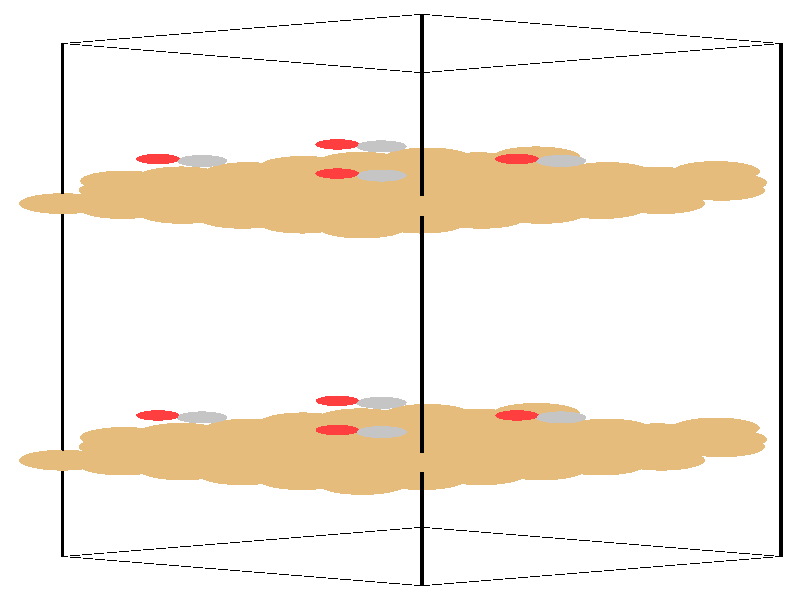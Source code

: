 #include "colors.inc"
#include "finish.inc"

global_settings {assumed_gamma 1 max_trace_level 6}
background {color White}
camera {orthographic
  right -24.13*x up 76.08*y
  direction 1.00*z
  location <0,0,50.00> look_at <0,0,0>}
light_source {<  2.00,   3.00,  40.00> color White
  area_light <0.70, 0, 0>, <0, 0.70, 0>, 3, 3
  adaptive 1 jitter}

#declare simple = finish {phong 0.7}
#declare pale = finish {ambient .5 diffuse .85 roughness .001 specular 0.200 }
#declare intermediate = finish {ambient 0.3 diffuse 0.6 specular 0.10 roughness 0.04 }
#declare vmd = finish {ambient .0 diffuse .65 phong 0.1 phong_size 40. specular 0.500 }
#declare jmol = finish {ambient .2 diffuse .6 specular 1 roughness .001 metallic}
#declare ase2 = finish {ambient 0.05 brilliance 3 diffuse 0.6 metallic specular 0.70 roughness 0.04 reflection 0.15}
#declare ase3 = finish {ambient .15 brilliance 2 diffuse .6 metallic specular 1. roughness .001 reflection .0}
#declare glass = finish {ambient .05 diffuse .3 specular 1. roughness .001}
#declare glass2 = finish {ambient .0 diffuse .3 specular 1. reflection .25 roughness .001}
#declare Rcell = 0.050;
#declare Rbond = 0.100;

#macro atom(LOC, R, COL, TRANS, FIN)
  sphere{LOC, R texture{pigment{color COL transmit TRANS} finish{FIN}}}
#end
#macro constrain(LOC, R, COL, TRANS FIN)
union{torus{R, Rcell rotate 45*z texture{pigment{color COL transmit TRANS} finish{FIN}}}
      torus{R, Rcell rotate -45*z texture{pigment{color COL transmit TRANS} finish{FIN}}}
      translate LOC}
#end

cylinder {<-10.17, -32.52, -33.83>, <  0.66, -36.23, -23.65>, Rcell pigment {Black}}
cylinder {<  0.66, -28.82, -44.00>, < 11.49, -32.52, -33.83>, Rcell pigment {Black}}
cylinder {<  0.66,  36.23, -20.33>, < 11.49,  32.52, -10.15>, Rcell pigment {Black}}
cylinder {<-10.17,  32.52, -10.15>, <  0.66,  28.82,   0.03>, Rcell pigment {Black}}
cylinder {<-10.17, -32.52, -33.83>, <  0.66, -28.82, -44.00>, Rcell pigment {Black}}
cylinder {<  0.66, -36.23, -23.65>, < 11.49, -32.52, -33.83>, Rcell pigment {Black}}
cylinder {<  0.66,  28.82,   0.03>, < 11.49,  32.52, -10.15>, Rcell pigment {Black}}
cylinder {<-10.17,  32.52, -10.15>, <  0.66,  36.23, -20.33>, Rcell pigment {Black}}
cylinder {<-10.17, -32.52, -33.83>, <-10.17,  32.52, -10.15>, Rcell pigment {Black}}
cylinder {<  0.66, -36.23, -23.65>, <  0.66,  28.82,   0.03>, Rcell pigment {Black}}
cylinder {< 11.49, -32.52, -33.83>, < 11.49,  32.52, -10.15>, Rcell pigment {Black}}
cylinder {<  0.66, -28.82, -44.00>, <  0.66,  36.23, -20.33>, Rcell pigment {Black}}
atom(<-10.17, -20.31, -29.38>, 1.32, rgb <0.78, 0.50, 0.20>, 0.0, ase3) // #0 
atom(< -8.37, -20.92, -27.68>, 1.32, rgb <0.78, 0.50, 0.20>, 0.0, ase3) // #1 
atom(< -6.56, -21.54, -25.99>, 1.32, rgb <0.78, 0.50, 0.20>, 0.0, ase3) // #2 
atom(< -8.37, -19.69, -31.08>, 1.32, rgb <0.78, 0.50, 0.20>, 0.0, ase3) // #3 
atom(< -6.56, -20.31, -29.38>, 1.32, rgb <0.78, 0.50, 0.20>, 0.0, ase3) // #4 
atom(< -4.76, -20.92, -27.68>, 1.32, rgb <0.78, 0.50, 0.20>, 0.0, ase3) // #5 
atom(< -6.56, -19.07, -32.77>, 1.32, rgb <0.78, 0.50, 0.20>, 0.0, ase3) // #6 
atom(< -4.76, -19.69, -31.08>, 1.32, rgb <0.78, 0.50, 0.20>, 0.0, ase3) // #7 
atom(< -2.95, -20.31, -29.38>, 1.32, rgb <0.78, 0.50, 0.20>, 0.0, ase3) // #8 
atom(< -8.37, -18.61, -28.76>, 1.32, rgb <0.78, 0.50, 0.20>, 0.0, ase3) // #9 
atom(< -6.56, -19.23, -27.07>, 1.32, rgb <0.78, 0.50, 0.20>, 0.0, ase3) // #10 
atom(< -4.76, -19.85, -25.37>, 1.32, rgb <0.78, 0.50, 0.20>, 0.0, ase3) // #11 
atom(< -6.56, -17.99, -30.46>, 1.32, rgb <0.78, 0.50, 0.20>, 0.0, ase3) // #12 
atom(< -4.76, -18.61, -28.76>, 1.32, rgb <0.78, 0.50, 0.20>, 0.0, ase3) // #13 
atom(< -2.95, -19.23, -27.07>, 1.32, rgb <0.78, 0.50, 0.20>, 0.0, ase3) // #14 
atom(< -4.76, -17.38, -32.15>, 1.32, rgb <0.78, 0.50, 0.20>, 0.0, ase3) // #15 
atom(< -2.95, -17.99, -30.46>, 1.32, rgb <0.78, 0.50, 0.20>, 0.0, ase3) // #16 
atom(< -1.14, -18.61, -28.76>, 1.32, rgb <0.78, 0.50, 0.20>, 0.0, ase3) // #17 
atom(<  0.71, -20.51, -18.14>, 1.32, rgb <0.78, 0.50, 0.20>, 0.0, ase3) // #18 
atom(< -8.33, -17.43, -26.57>, 1.32, rgb <0.78, 0.50, 0.20>, 0.0, ase3) // #19 
atom(<  4.11, -14.38, -34.76>, 1.32, rgb <0.78, 0.50, 0.20>, 0.0, ase3) // #20 
atom(<  2.50, -19.90, -19.75>, 1.32, rgb <0.78, 0.50, 0.20>, 0.0, ase3) // #21 
atom(< -6.59, -16.91, -28.27>, 1.32, rgb <0.78, 0.50, 0.20>, 0.0, ase3) // #22 
atom(< -4.90, -17.52, -26.49>, 1.32, rgb <0.78, 0.50, 0.20>, 0.0, ase3) // #23 
atom(<  4.34, -19.52, -21.50>, 1.32, rgb <0.78, 0.50, 0.20>, 0.0, ase3) // #24 
atom(< -4.58, -16.37, -29.81>, 1.32, rgb <0.78, 0.50, 0.20>, 0.0, ase3) // #25 
atom(< -3.05, -16.96, -27.96>, 1.32, rgb <0.78, 0.50, 0.20>, 0.0, ase3) // #26 
atom(< -7.30, -14.64, -29.05>, 0.66, rgb <1.00, 0.05, 0.05>, 0.0, ase3) // #27 
atom(< -5.97, -14.89, -29.09>, 0.76, rgb <0.56, 0.56, 0.56>, 0.0, ase3) // #28 
atom(<-10.17,  12.22, -17.54>, 1.32, rgb <0.78, 0.50, 0.20>, 0.0, ase3) // #29 
atom(< -8.37,  11.60, -15.85>, 1.32, rgb <0.78, 0.50, 0.20>, 0.0, ase3) // #30 
atom(< -6.56,  10.98, -14.15>, 1.32, rgb <0.78, 0.50, 0.20>, 0.0, ase3) // #31 
atom(< -8.37,  12.83, -19.24>, 1.32, rgb <0.78, 0.50, 0.20>, 0.0, ase3) // #32 
atom(< -6.56,  12.22, -17.54>, 1.32, rgb <0.78, 0.50, 0.20>, 0.0, ase3) // #33 
atom(< -4.76,  11.60, -15.85>, 1.32, rgb <0.78, 0.50, 0.20>, 0.0, ase3) // #34 
atom(< -6.56,  13.45, -20.93>, 1.32, rgb <0.78, 0.50, 0.20>, 0.0, ase3) // #35 
atom(< -4.76,  12.83, -19.24>, 1.32, rgb <0.78, 0.50, 0.20>, 0.0, ase3) // #36 
atom(< -2.95,  12.22, -17.54>, 1.32, rgb <0.78, 0.50, 0.20>, 0.0, ase3) // #37 
atom(< -8.37,  13.91, -16.92>, 1.32, rgb <0.78, 0.50, 0.20>, 0.0, ase3) // #38 
atom(< -6.56,  13.29, -15.23>, 1.32, rgb <0.78, 0.50, 0.20>, 0.0, ase3) // #39 
atom(< -4.76,  12.68, -13.53>, 1.32, rgb <0.78, 0.50, 0.20>, 0.0, ase3) // #40 
atom(< -6.56,  14.53, -18.62>, 1.32, rgb <0.78, 0.50, 0.20>, 0.0, ase3) // #41 
atom(< -4.76,  13.91, -16.92>, 1.32, rgb <0.78, 0.50, 0.20>, 0.0, ase3) // #42 
atom(< -2.95,  13.29, -15.23>, 1.32, rgb <0.78, 0.50, 0.20>, 0.0, ase3) // #43 
atom(< -4.76,  15.15, -20.32>, 1.32, rgb <0.78, 0.50, 0.20>, 0.0, ase3) // #44 
atom(< -2.95,  14.53, -18.62>, 1.32, rgb <0.78, 0.50, 0.20>, 0.0, ase3) // #45 
atom(< -1.14,  13.91, -16.92>, 1.32, rgb <0.78, 0.50, 0.20>, 0.0, ase3) // #46 
atom(<  0.71,  12.01,  -6.30>, 1.32, rgb <0.78, 0.50, 0.20>, 0.0, ase3) // #47 
atom(< -8.33,  15.09, -14.74>, 1.32, rgb <0.78, 0.50, 0.20>, 0.0, ase3) // #48 
atom(<  4.11,  18.15, -22.93>, 1.32, rgb <0.78, 0.50, 0.20>, 0.0, ase3) // #49 
atom(<  2.50,  12.63,  -7.91>, 1.32, rgb <0.78, 0.50, 0.20>, 0.0, ase3) // #50 
atom(< -6.59,  15.61, -16.44>, 1.32, rgb <0.78, 0.50, 0.20>, 0.0, ase3) // #51 
atom(< -4.90,  15.01, -14.65>, 1.32, rgb <0.78, 0.50, 0.20>, 0.0, ase3) // #52 
atom(<  4.34,  13.00,  -9.67>, 1.32, rgb <0.78, 0.50, 0.20>, 0.0, ase3) // #53 
atom(< -4.58,  16.16, -17.97>, 1.32, rgb <0.78, 0.50, 0.20>, 0.0, ase3) // #54 
atom(< -3.05,  15.56, -16.12>, 1.32, rgb <0.78, 0.50, 0.20>, 0.0, ase3) // #55 
atom(< -7.30,  17.88, -17.22>, 0.66, rgb <1.00, 0.05, 0.05>, 0.0, ase3) // #56 
atom(< -5.97,  17.63, -17.25>, 0.76, rgb <0.56, 0.56, 0.56>, 0.0, ase3) // #57 
atom(< -4.76, -18.45, -34.47>, 1.32, rgb <0.78, 0.50, 0.20>, 0.0, ase3) // #58 
atom(< -2.95, -19.07, -32.77>, 1.32, rgb <0.78, 0.50, 0.20>, 0.0, ase3) // #59 
atom(< -1.15, -19.69, -31.08>, 1.32, rgb <0.78, 0.50, 0.20>, 0.0, ase3) // #60 
atom(< -2.95, -17.84, -36.16>, 1.32, rgb <0.78, 0.50, 0.20>, 0.0, ase3) // #61 
atom(< -1.15, -18.45, -34.47>, 1.32, rgb <0.78, 0.50, 0.20>, 0.0, ase3) // #62 
atom(<  0.66, -19.07, -32.77>, 1.32, rgb <0.78, 0.50, 0.20>, 0.0, ase3) // #63 
atom(< -1.15, -17.22, -37.86>, 1.32, rgb <0.78, 0.50, 0.20>, 0.0, ase3) // #64 
atom(<  0.66, -17.84, -36.16>, 1.32, rgb <0.78, 0.50, 0.20>, 0.0, ase3) // #65 
atom(<  2.46, -18.45, -34.47>, 1.32, rgb <0.78, 0.50, 0.20>, 0.0, ase3) // #66 
atom(< -2.95, -16.76, -33.85>, 1.32, rgb <0.78, 0.50, 0.20>, 0.0, ase3) // #67 
atom(< -1.15, -17.38, -32.15>, 1.32, rgb <0.78, 0.50, 0.20>, 0.0, ase3) // #68 
atom(<  0.66, -17.99, -30.46>, 1.32, rgb <0.78, 0.50, 0.20>, 0.0, ase3) // #69 
atom(< -1.15, -16.14, -35.55>, 1.32, rgb <0.78, 0.50, 0.20>, 0.0, ase3) // #70 
atom(<  0.66, -16.76, -33.85>, 1.32, rgb <0.78, 0.50, 0.20>, 0.0, ase3) // #71 
atom(<  2.46, -17.38, -32.15>, 1.32, rgb <0.78, 0.50, 0.20>, 0.0, ase3) // #72 
atom(<  0.66, -15.52, -37.24>, 1.32, rgb <0.78, 0.50, 0.20>, 0.0, ase3) // #73 
atom(<  2.46, -16.14, -35.55>, 1.32, rgb <0.78, 0.50, 0.20>, 0.0, ase3) // #74 
atom(<  4.27, -16.76, -33.85>, 1.32, rgb <0.78, 0.50, 0.20>, 0.0, ase3) // #75 
atom(<  6.12, -18.66, -23.23>, 1.32, rgb <0.78, 0.50, 0.20>, 0.0, ase3) // #76 
atom(< -2.92, -15.58, -31.66>, 1.32, rgb <0.78, 0.50, 0.20>, 0.0, ase3) // #77 
atom(< -1.30, -16.23, -29.68>, 1.32, rgb <0.78, 0.50, 0.20>, 0.0, ase3) // #78 
atom(<  7.92, -18.05, -24.83>, 1.32, rgb <0.78, 0.50, 0.20>, 0.0, ase3) // #79 
atom(< -1.17, -15.06, -33.36>, 1.32, rgb <0.78, 0.50, 0.20>, 0.0, ase3) // #80 
atom(<  0.51, -15.66, -31.58>, 1.32, rgb <0.78, 0.50, 0.20>, 0.0, ase3) // #81 
atom(<  9.75, -17.67, -26.59>, 1.32, rgb <0.78, 0.50, 0.20>, 0.0, ase3) // #82 
atom(<  0.83, -14.51, -34.90>, 1.32, rgb <0.78, 0.50, 0.20>, 0.0, ase3) // #83 
atom(<  2.37, -15.11, -33.05>, 1.32, rgb <0.78, 0.50, 0.20>, 0.0, ase3) // #84 
atom(< -1.89, -12.79, -34.14>, 0.66, rgb <1.00, 0.05, 0.05>, 0.0, ase3) // #85 
atom(< -0.56, -13.04, -34.18>, 0.76, rgb <0.56, 0.56, 0.56>, 0.0, ase3) // #86 
atom(< -4.76,  14.07, -22.63>, 1.32, rgb <0.78, 0.50, 0.20>, 0.0, ase3) // #87 
atom(< -2.95,  13.45, -20.93>, 1.32, rgb <0.78, 0.50, 0.20>, 0.0, ase3) // #88 
atom(< -1.15,  12.83, -19.24>, 1.32, rgb <0.78, 0.50, 0.20>, 0.0, ase3) // #89 
atom(< -2.95,  14.69, -24.33>, 1.32, rgb <0.78, 0.50, 0.20>, 0.0, ase3) // #90 
atom(< -1.15,  14.07, -22.63>, 1.32, rgb <0.78, 0.50, 0.20>, 0.0, ase3) // #91 
atom(<  0.66,  13.45, -20.93>, 1.32, rgb <0.78, 0.50, 0.20>, 0.0, ase3) // #92 
atom(< -1.15,  15.30, -26.02>, 1.32, rgb <0.78, 0.50, 0.20>, 0.0, ase3) // #93 
atom(<  0.66,  14.69, -24.33>, 1.32, rgb <0.78, 0.50, 0.20>, 0.0, ase3) // #94 
atom(<  2.46,  14.07, -22.63>, 1.32, rgb <0.78, 0.50, 0.20>, 0.0, ase3) // #95 
atom(< -2.95,  15.76, -22.01>, 1.32, rgb <0.78, 0.50, 0.20>, 0.0, ase3) // #96 
atom(< -1.15,  15.15, -20.32>, 1.32, rgb <0.78, 0.50, 0.20>, 0.0, ase3) // #97 
atom(<  0.66,  14.53, -18.62>, 1.32, rgb <0.78, 0.50, 0.20>, 0.0, ase3) // #98 
atom(< -1.15,  16.38, -23.71>, 1.32, rgb <0.78, 0.50, 0.20>, 0.0, ase3) // #99 
atom(<  0.66,  15.76, -22.01>, 1.32, rgb <0.78, 0.50, 0.20>, 0.0, ase3) // #100 
atom(<  2.46,  15.15, -20.32>, 1.32, rgb <0.78, 0.50, 0.20>, 0.0, ase3) // #101 
atom(<  0.66,  17.00, -25.41>, 1.32, rgb <0.78, 0.50, 0.20>, 0.0, ase3) // #102 
atom(<  2.46,  16.38, -23.71>, 1.32, rgb <0.78, 0.50, 0.20>, 0.0, ase3) // #103 
atom(<  4.27,  15.76, -22.01>, 1.32, rgb <0.78, 0.50, 0.20>, 0.0, ase3) // #104 
atom(<  6.12,  13.87, -11.39>, 1.32, rgb <0.78, 0.50, 0.20>, 0.0, ase3) // #105 
atom(< -2.92,  16.94, -19.83>, 1.32, rgb <0.78, 0.50, 0.20>, 0.0, ase3) // #106 
atom(< -1.30,  16.29, -17.84>, 1.32, rgb <0.78, 0.50, 0.20>, 0.0, ase3) // #107 
atom(<  7.92,  14.48, -13.00>, 1.32, rgb <0.78, 0.50, 0.20>, 0.0, ase3) // #108 
atom(< -1.17,  17.46, -21.52>, 1.32, rgb <0.78, 0.50, 0.20>, 0.0, ase3) // #109 
atom(<  0.51,  16.86, -19.74>, 1.32, rgb <0.78, 0.50, 0.20>, 0.0, ase3) // #110 
atom(<  9.75,  14.85, -14.76>, 1.32, rgb <0.78, 0.50, 0.20>, 0.0, ase3) // #111 
atom(<  0.83,  18.01, -23.06>, 1.32, rgb <0.78, 0.50, 0.20>, 0.0, ase3) // #112 
atom(<  2.37,  17.41, -21.21>, 1.32, rgb <0.78, 0.50, 0.20>, 0.0, ase3) // #113 
atom(< -1.89,  19.73, -22.31>, 0.66, rgb <1.00, 0.05, 0.05>, 0.0, ase3) // #114 
atom(< -0.56,  19.48, -22.34>, 0.76, rgb <0.56, 0.56, 0.56>, 0.0, ase3) // #115 
atom(< -4.76, -22.16, -24.29>, 1.32, rgb <0.78, 0.50, 0.20>, 0.0, ase3) // #116 
atom(< -2.95, -22.78, -22.59>, 1.32, rgb <0.78, 0.50, 0.20>, 0.0, ase3) // #117 
atom(< -1.14, -23.39, -20.90>, 1.32, rgb <0.78, 0.50, 0.20>, 0.0, ase3) // #118 
atom(< -2.95, -21.54, -25.99>, 1.32, rgb <0.78, 0.50, 0.20>, 0.0, ase3) // #119 
atom(< -1.15, -22.16, -24.29>, 1.32, rgb <0.78, 0.50, 0.20>, 0.0, ase3) // #120 
atom(<  0.66, -22.78, -22.59>, 1.32, rgb <0.78, 0.50, 0.20>, 0.0, ase3) // #121 
atom(< -1.15, -20.92, -27.68>, 1.32, rgb <0.78, 0.50, 0.20>, 0.0, ase3) // #122 
atom(<  0.66, -21.54, -25.99>, 1.32, rgb <0.78, 0.50, 0.20>, 0.0, ase3) // #123 
atom(<  2.46, -22.16, -24.29>, 1.32, rgb <0.78, 0.50, 0.20>, 0.0, ase3) // #124 
atom(< -2.95, -20.46, -23.67>, 1.32, rgb <0.78, 0.50, 0.20>, 0.0, ase3) // #125 
atom(< -1.15, -21.08, -21.98>, 1.32, rgb <0.78, 0.50, 0.20>, 0.0, ase3) // #126 
atom(<  0.66, -21.70, -20.28>, 1.32, rgb <0.78, 0.50, 0.20>, 0.0, ase3) // #127 
atom(< -1.15, -19.85, -25.37>, 1.32, rgb <0.78, 0.50, 0.20>, 0.0, ase3) // #128 
atom(<  0.66, -20.46, -23.67>, 1.32, rgb <0.78, 0.50, 0.20>, 0.0, ase3) // #129 
atom(<  2.46, -21.08, -21.98>, 1.32, rgb <0.78, 0.50, 0.20>, 0.0, ase3) // #130 
atom(<  0.66, -19.23, -27.07>, 1.32, rgb <0.78, 0.50, 0.20>, 0.0, ase3) // #131 
atom(<  2.46, -19.85, -25.37>, 1.32, rgb <0.78, 0.50, 0.20>, 0.0, ase3) // #132 
atom(<  4.27, -20.46, -23.67>, 1.32, rgb <0.78, 0.50, 0.20>, 0.0, ase3) // #133 
atom(< -4.71, -18.66, -23.23>, 1.32, rgb <0.78, 0.50, 0.20>, 0.0, ase3) // #134 
atom(< -2.92, -19.28, -21.49>, 1.32, rgb <0.78, 0.50, 0.20>, 0.0, ase3) // #135 
atom(<  9.53, -16.23, -29.68>, 1.32, rgb <0.78, 0.50, 0.20>, 0.0, ase3) // #136 
atom(< -2.91, -18.05, -24.83>, 1.32, rgb <0.78, 0.50, 0.20>, 0.0, ase3) // #137 
atom(< -1.17, -18.76, -23.18>, 1.32, rgb <0.78, 0.50, 0.20>, 0.0, ase3) // #138 
atom(<  0.51, -19.37, -21.40>, 1.32, rgb <0.78, 0.50, 0.20>, 0.0, ase3) // #139 
atom(< -1.08, -17.67, -26.59>, 1.32, rgb <0.78, 0.50, 0.20>, 0.0, ase3) // #140 
atom(<  0.83, -18.22, -24.72>, 1.32, rgb <0.78, 0.50, 0.20>, 0.0, ase3) // #141 
atom(<  2.37, -18.81, -22.87>, 1.32, rgb <0.78, 0.50, 0.20>, 0.0, ase3) // #142 
atom(< -1.89, -16.49, -23.97>, 0.66, rgb <1.00, 0.05, 0.05>, 0.0, ase3) // #143 
atom(< -0.56, -16.75, -24.00>, 0.76, rgb <0.56, 0.56, 0.56>, 0.0, ase3) // #144 
atom(< -4.76,  10.36, -12.45>, 1.32, rgb <0.78, 0.50, 0.20>, 0.0, ase3) // #145 
atom(< -2.95,   9.75, -10.76>, 1.32, rgb <0.78, 0.50, 0.20>, 0.0, ase3) // #146 
atom(< -1.14,   9.13,  -9.06>, 1.32, rgb <0.78, 0.50, 0.20>, 0.0, ase3) // #147 
atom(< -2.95,  10.98, -14.15>, 1.32, rgb <0.78, 0.50, 0.20>, 0.0, ase3) // #148 
atom(< -1.15,  10.36, -12.45>, 1.32, rgb <0.78, 0.50, 0.20>, 0.0, ase3) // #149 
atom(<  0.66,   9.75, -10.76>, 1.32, rgb <0.78, 0.50, 0.20>, 0.0, ase3) // #150 
atom(< -1.15,  11.60, -15.85>, 1.32, rgb <0.78, 0.50, 0.20>, 0.0, ase3) // #151 
atom(<  0.66,  10.98, -14.15>, 1.32, rgb <0.78, 0.50, 0.20>, 0.0, ase3) // #152 
atom(<  2.46,  10.36, -12.45>, 1.32, rgb <0.78, 0.50, 0.20>, 0.0, ase3) // #153 
atom(< -2.95,  12.06, -11.84>, 1.32, rgb <0.78, 0.50, 0.20>, 0.0, ase3) // #154 
atom(< -1.15,  11.44, -10.14>, 1.32, rgb <0.78, 0.50, 0.20>, 0.0, ase3) // #155 
atom(<  0.66,  10.83,  -8.44>, 1.32, rgb <0.78, 0.50, 0.20>, 0.0, ase3) // #156 
atom(< -1.15,  12.68, -13.53>, 1.32, rgb <0.78, 0.50, 0.20>, 0.0, ase3) // #157 
atom(<  0.66,  12.06, -11.84>, 1.32, rgb <0.78, 0.50, 0.20>, 0.0, ase3) // #158 
atom(<  2.46,  11.44, -10.14>, 1.32, rgb <0.78, 0.50, 0.20>, 0.0, ase3) // #159 
atom(<  0.66,  13.29, -15.23>, 1.32, rgb <0.78, 0.50, 0.20>, 0.0, ase3) // #160 
atom(<  2.46,  12.68, -13.53>, 1.32, rgb <0.78, 0.50, 0.20>, 0.0, ase3) // #161 
atom(<  4.27,  12.06, -11.84>, 1.32, rgb <0.78, 0.50, 0.20>, 0.0, ase3) // #162 
atom(< -4.71,  13.87, -11.39>, 1.32, rgb <0.78, 0.50, 0.20>, 0.0, ase3) // #163 
atom(< -2.92,  13.24,  -9.65>, 1.32, rgb <0.78, 0.50, 0.20>, 0.0, ase3) // #164 
atom(<  9.53,  16.29, -17.84>, 1.32, rgb <0.78, 0.50, 0.20>, 0.0, ase3) // #165 
atom(< -2.91,  14.48, -13.00>, 1.32, rgb <0.78, 0.50, 0.20>, 0.0, ase3) // #166 
atom(< -1.17,  13.76, -11.35>, 1.32, rgb <0.78, 0.50, 0.20>, 0.0, ase3) // #167 
atom(<  0.51,  13.16,  -9.56>, 1.32, rgb <0.78, 0.50, 0.20>, 0.0, ase3) // #168 
atom(< -1.08,  14.85, -14.76>, 1.32, rgb <0.78, 0.50, 0.20>, 0.0, ase3) // #169 
atom(<  0.83,  14.30, -12.89>, 1.32, rgb <0.78, 0.50, 0.20>, 0.0, ase3) // #170 
atom(<  2.37,  13.71, -11.04>, 1.32, rgb <0.78, 0.50, 0.20>, 0.0, ase3) // #171 
atom(< -1.89,  16.03, -12.13>, 0.66, rgb <1.00, 0.05, 0.05>, 0.0, ase3) // #172 
atom(< -0.56,  15.78, -12.17>, 0.76, rgb <0.56, 0.56, 0.56>, 0.0, ase3) // #173 
atom(<  0.66, -20.31, -29.38>, 1.32, rgb <0.78, 0.50, 0.20>, 0.0, ase3) // #174 
atom(<  2.46, -20.92, -27.68>, 1.32, rgb <0.78, 0.50, 0.20>, 0.0, ase3) // #175 
atom(<  4.27, -21.54, -25.99>, 1.32, rgb <0.78, 0.50, 0.20>, 0.0, ase3) // #176 
atom(<  2.46, -19.69, -31.08>, 1.32, rgb <0.78, 0.50, 0.20>, 0.0, ase3) // #177 
atom(<  4.27, -20.31, -29.38>, 1.32, rgb <0.78, 0.50, 0.20>, 0.0, ase3) // #178 
atom(<  6.07, -20.92, -27.68>, 1.32, rgb <0.78, 0.50, 0.20>, 0.0, ase3) // #179 
atom(<  4.27, -19.07, -32.77>, 1.32, rgb <0.78, 0.50, 0.20>, 0.0, ase3) // #180 
atom(<  6.07, -19.69, -31.08>, 1.32, rgb <0.78, 0.50, 0.20>, 0.0, ase3) // #181 
atom(<  7.88, -20.31, -29.38>, 1.32, rgb <0.78, 0.50, 0.20>, 0.0, ase3) // #182 
atom(<  2.46, -18.61, -28.76>, 1.32, rgb <0.78, 0.50, 0.20>, 0.0, ase3) // #183 
atom(<  4.27, -19.23, -27.07>, 1.32, rgb <0.78, 0.50, 0.20>, 0.0, ase3) // #184 
atom(<  6.07, -19.85, -25.37>, 1.32, rgb <0.78, 0.50, 0.20>, 0.0, ase3) // #185 
atom(<  4.27, -17.99, -30.46>, 1.32, rgb <0.78, 0.50, 0.20>, 0.0, ase3) // #186 
atom(<  6.07, -18.61, -28.76>, 1.32, rgb <0.78, 0.50, 0.20>, 0.0, ase3) // #187 
atom(<  7.88, -19.23, -27.07>, 1.32, rgb <0.78, 0.50, 0.20>, 0.0, ase3) // #188 
atom(<  6.07, -17.38, -32.15>, 1.32, rgb <0.78, 0.50, 0.20>, 0.0, ase3) // #189 
atom(<  7.88, -17.99, -30.46>, 1.32, rgb <0.78, 0.50, 0.20>, 0.0, ase3) // #190 
atom(<  9.69, -18.61, -28.76>, 1.32, rgb <0.78, 0.50, 0.20>, 0.0, ase3) // #191 
atom(<  0.71, -16.80, -28.32>, 1.32, rgb <0.78, 0.50, 0.20>, 0.0, ase3) // #192 
atom(<  2.50, -17.43, -26.57>, 1.32, rgb <0.78, 0.50, 0.20>, 0.0, ase3) // #193 
atom(<  4.11, -18.08, -24.59>, 1.32, rgb <0.78, 0.50, 0.20>, 0.0, ase3) // #194 
atom(<  2.50, -16.19, -29.92>, 1.32, rgb <0.78, 0.50, 0.20>, 0.0, ase3) // #195 
atom(<  4.24, -16.91, -28.27>, 1.32, rgb <0.78, 0.50, 0.20>, 0.0, ase3) // #196 
atom(<  5.93, -17.52, -26.49>, 1.32, rgb <0.78, 0.50, 0.20>, 0.0, ase3) // #197 
atom(<  4.34, -15.82, -31.68>, 1.32, rgb <0.78, 0.50, 0.20>, 0.0, ase3) // #198 
atom(<  6.25, -16.37, -29.81>, 1.32, rgb <0.78, 0.50, 0.20>, 0.0, ase3) // #199 
atom(<  7.78, -16.96, -27.96>, 1.32, rgb <0.78, 0.50, 0.20>, 0.0, ase3) // #200 
atom(<  3.53, -14.64, -29.05>, 0.66, rgb <1.00, 0.05, 0.05>, 0.0, ase3) // #201 
atom(<  4.86, -14.89, -29.09>, 0.76, rgb <0.56, 0.56, 0.56>, 0.0, ase3) // #202 
atom(<  0.66,  12.22, -17.54>, 1.32, rgb <0.78, 0.50, 0.20>, 0.0, ase3) // #203 
atom(<  2.46,  11.60, -15.85>, 1.32, rgb <0.78, 0.50, 0.20>, 0.0, ase3) // #204 
atom(<  4.27,  10.98, -14.15>, 1.32, rgb <0.78, 0.50, 0.20>, 0.0, ase3) // #205 
atom(<  2.46,  12.83, -19.24>, 1.32, rgb <0.78, 0.50, 0.20>, 0.0, ase3) // #206 
atom(<  4.27,  12.22, -17.54>, 1.32, rgb <0.78, 0.50, 0.20>, 0.0, ase3) // #207 
atom(<  6.07,  11.60, -15.85>, 1.32, rgb <0.78, 0.50, 0.20>, 0.0, ase3) // #208 
atom(<  4.27,  13.45, -20.93>, 1.32, rgb <0.78, 0.50, 0.20>, 0.0, ase3) // #209 
atom(<  6.07,  12.83, -19.24>, 1.32, rgb <0.78, 0.50, 0.20>, 0.0, ase3) // #210 
atom(<  7.88,  12.22, -17.54>, 1.32, rgb <0.78, 0.50, 0.20>, 0.0, ase3) // #211 
atom(<  2.46,  13.91, -16.92>, 1.32, rgb <0.78, 0.50, 0.20>, 0.0, ase3) // #212 
atom(<  4.27,  13.29, -15.23>, 1.32, rgb <0.78, 0.50, 0.20>, 0.0, ase3) // #213 
atom(<  6.07,  12.68, -13.53>, 1.32, rgb <0.78, 0.50, 0.20>, 0.0, ase3) // #214 
atom(<  4.27,  14.53, -18.62>, 1.32, rgb <0.78, 0.50, 0.20>, 0.0, ase3) // #215 
atom(<  6.07,  13.91, -16.92>, 1.32, rgb <0.78, 0.50, 0.20>, 0.0, ase3) // #216 
atom(<  7.88,  13.29, -15.23>, 1.32, rgb <0.78, 0.50, 0.20>, 0.0, ase3) // #217 
atom(<  6.07,  15.15, -20.32>, 1.32, rgb <0.78, 0.50, 0.20>, 0.0, ase3) // #218 
atom(<  7.88,  14.53, -18.62>, 1.32, rgb <0.78, 0.50, 0.20>, 0.0, ase3) // #219 
atom(<  9.69,  13.91, -16.92>, 1.32, rgb <0.78, 0.50, 0.20>, 0.0, ase3) // #220 
atom(<  0.71,  15.72, -16.48>, 1.32, rgb <0.78, 0.50, 0.20>, 0.0, ase3) // #221 
atom(<  2.50,  15.09, -14.74>, 1.32, rgb <0.78, 0.50, 0.20>, 0.0, ase3) // #222 
atom(<  4.11,  14.44, -12.75>, 1.32, rgb <0.78, 0.50, 0.20>, 0.0, ase3) // #223 
atom(<  2.50,  16.33, -18.09>, 1.32, rgb <0.78, 0.50, 0.20>, 0.0, ase3) // #224 
atom(<  4.24,  15.61, -16.44>, 1.32, rgb <0.78, 0.50, 0.20>, 0.0, ase3) // #225 
atom(<  5.93,  15.01, -14.65>, 1.32, rgb <0.78, 0.50, 0.20>, 0.0, ase3) // #226 
atom(<  4.34,  16.71, -19.84>, 1.32, rgb <0.78, 0.50, 0.20>, 0.0, ase3) // #227 
atom(<  6.25,  16.16, -17.97>, 1.32, rgb <0.78, 0.50, 0.20>, 0.0, ase3) // #228 
atom(<  7.78,  15.56, -16.12>, 1.32, rgb <0.78, 0.50, 0.20>, 0.0, ase3) // #229 
atom(<  3.53,  17.88, -17.22>, 0.66, rgb <1.00, 0.05, 0.05>, 0.0, ase3) // #230 
atom(<  4.86,  17.63, -17.25>, 0.76, rgb <0.56, 0.56, 0.56>, 0.0, ase3) // #231 
